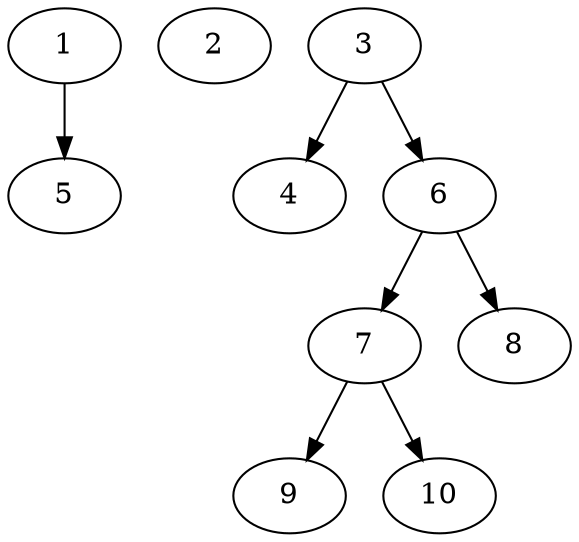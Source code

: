 // DAG (tier=1-easy, mode=data, n=10, ccr=0.331, fat=0.487, density=0.359, regular=0.714, jump=0.047, mindata=1048576, maxdata=8388608)
// DAG automatically generated by daggen at Sun Aug 24 16:33:32 2025
// /home/ermia/Project/Environments/daggen/bin/daggen --dot --ccr 0.331 --fat 0.487 --regular 0.714 --density 0.359 --jump 0.047 --mindata 1048576 --maxdata 8388608 -n 10 
digraph G {
  1 [size="925971792728385536", alpha="0.16", expect_size="462985896364192768"]
  1 -> 5 [size ="325586203443200"]
  2 [size="453528631260110389248", alpha="0.11", expect_size="226764315630055194624"]
  3 [size="4458955670863281", alpha="0.07", expect_size="2229477835431640"]
  3 -> 4 [size ="88604672000000"]
  3 -> 6 [size ="88604672000000"]
  4 [size="34236327119107168", alpha="0.15", expect_size="17118163559553584"]
  5 [size="121439157751218438144", alpha="0.17", expect_size="60719578875609219072"]
  6 [size="470252254499303552", alpha="0.12", expect_size="235126127249651776"]
  6 -> 7 [size ="306333920264192"]
  6 -> 8 [size ="306333920264192"]
  7 [size="30819519313633284", alpha="0.00", expect_size="15409759656816642"]
  7 -> 9 [size ="43187582271488"]
  7 -> 10 [size ="43187582271488"]
  8 [size="585242733166458496", alpha="0.12", expect_size="292621366583229248"]
  9 [size="4736900310335508", alpha="0.05", expect_size="2368450155167754"]
  10 [size="144031036461742", alpha="0.07", expect_size="72015518230871"]
}